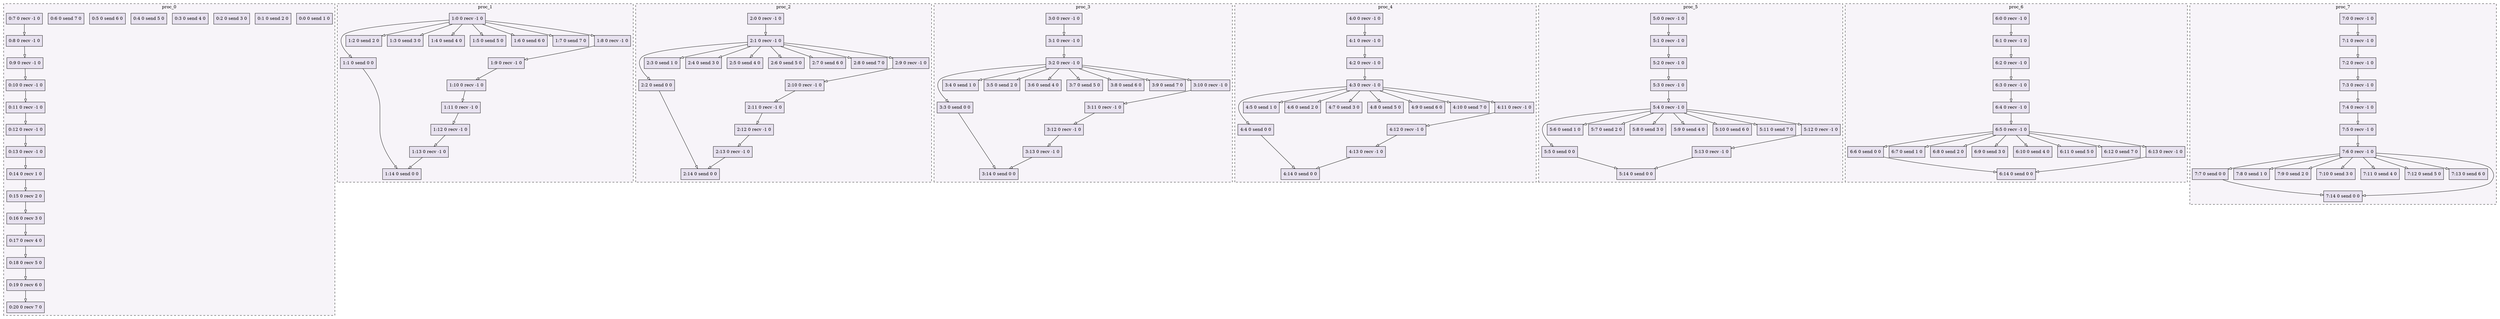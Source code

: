digraph{node[shape=record style=filled colorscheme=purd9 fillcolor=2];subgraph cluster0{style=dashed;colorscheme=purd9;bgcolor=1;edge[arrowhead=empty];label=proc_0;0[label="0:0 0 send 1 0"];1[label="0:1 0 send 2 0"];2[label="0:2 0 send 3 0"];3[label="0:3 0 send 4 0"];4[label="0:4 0 send 5 0"];5[label="0:5 0 send 6 0"];6[label="0:6 0 send 7 0"];7[label="0:7 0 recv -1 0"];8[label="0:8 0 recv -1 0"];9[label="0:9 0 recv -1 0"];10[label="0:10 0 recv -1 0"];11[label="0:11 0 recv -1 0"];12[label="0:12 0 recv -1 0"];13[label="0:13 0 recv -1 0"];14[label="0:14 0 recv 1 0"];15[label="0:15 0 recv 2 0"];16[label="0:16 0 recv 3 0"];17[label="0:17 0 recv 4 0"];18[label="0:18 0 recv 5 0"];19[label="0:19 0 recv 6 0"];20[label="0:20 0 recv 7 0"];7->8;8->9;9->10;10->11;11->12;12->13;13->14;14->15;15->16;16->17;17->18;18->19;19->20;}subgraph cluster1{style=dashed;colorscheme=purd9;bgcolor=1;edge[arrowhead=empty];label=proc_1;21[label="1:0 0 recv -1 0"];22[label="1:1 0 send 0 0"];23[label="1:2 0 send 2 0"];24[label="1:3 0 send 3 0"];25[label="1:4 0 send 4 0"];26[label="1:5 0 send 5 0"];27[label="1:6 0 send 6 0"];28[label="1:7 0 send 7 0"];29[label="1:8 0 recv -1 0"];30[label="1:9 0 recv -1 0"];31[label="1:10 0 recv -1 0"];32[label="1:11 0 recv -1 0"];33[label="1:12 0 recv -1 0"];34[label="1:13 0 recv -1 0"];35[label="1:14 0 send 0 0"];21->22;21->23;21->24;21->25;21->26;21->27;21->28;21->29;29->30;30->31;31->32;32->33;33->34;34->35;22->35;}subgraph cluster2{style=dashed;colorscheme=purd9;bgcolor=1;edge[arrowhead=empty];label=proc_2;36[label="2:0 0 recv -1 0"];37[label="2:1 0 recv -1 0"];38[label="2:2 0 send 0 0"];39[label="2:3 0 send 1 0"];40[label="2:4 0 send 3 0"];41[label="2:5 0 send 4 0"];42[label="2:6 0 send 5 0"];43[label="2:7 0 send 6 0"];44[label="2:8 0 send 7 0"];45[label="2:9 0 recv -1 0"];46[label="2:10 0 recv -1 0"];47[label="2:11 0 recv -1 0"];48[label="2:12 0 recv -1 0"];49[label="2:13 0 recv -1 0"];50[label="2:14 0 send 0 0"];36->37;37->38;37->39;37->40;37->41;37->42;37->43;37->44;37->45;45->46;46->47;47->48;48->49;49->50;38->50;}subgraph cluster3{style=dashed;colorscheme=purd9;bgcolor=1;edge[arrowhead=empty];label=proc_3;51[label="3:0 0 recv -1 0"];52[label="3:1 0 recv -1 0"];53[label="3:2 0 recv -1 0"];54[label="3:3 0 send 0 0"];55[label="3:4 0 send 1 0"];56[label="3:5 0 send 2 0"];57[label="3:6 0 send 4 0"];58[label="3:7 0 send 5 0"];59[label="3:8 0 send 6 0"];60[label="3:9 0 send 7 0"];61[label="3:10 0 recv -1 0"];62[label="3:11 0 recv -1 0"];63[label="3:12 0 recv -1 0"];64[label="3:13 0 recv -1 0"];65[label="3:14 0 send 0 0"];51->52;52->53;53->54;53->55;53->56;53->57;53->58;53->59;53->60;53->61;61->62;62->63;63->64;64->65;54->65;}subgraph cluster4{style=dashed;colorscheme=purd9;bgcolor=1;edge[arrowhead=empty];label=proc_4;66[label="4:0 0 recv -1 0"];67[label="4:1 0 recv -1 0"];68[label="4:2 0 recv -1 0"];69[label="4:3 0 recv -1 0"];70[label="4:4 0 send 0 0"];71[label="4:5 0 send 1 0"];72[label="4:6 0 send 2 0"];73[label="4:7 0 send 3 0"];74[label="4:8 0 send 5 0"];75[label="4:9 0 send 6 0"];76[label="4:10 0 send 7 0"];77[label="4:11 0 recv -1 0"];78[label="4:12 0 recv -1 0"];79[label="4:13 0 recv -1 0"];80[label="4:14 0 send 0 0"];66->67;67->68;68->69;69->70;69->71;69->72;69->73;69->74;69->75;69->76;69->77;77->78;78->79;79->80;70->80;}subgraph cluster5{style=dashed;colorscheme=purd9;bgcolor=1;edge[arrowhead=empty];label=proc_5;81[label="5:0 0 recv -1 0"];82[label="5:1 0 recv -1 0"];83[label="5:2 0 recv -1 0"];84[label="5:3 0 recv -1 0"];85[label="5:4 0 recv -1 0"];86[label="5:5 0 send 0 0"];87[label="5:6 0 send 1 0"];88[label="5:7 0 send 2 0"];89[label="5:8 0 send 3 0"];90[label="5:9 0 send 4 0"];91[label="5:10 0 send 6 0"];92[label="5:11 0 send 7 0"];93[label="5:12 0 recv -1 0"];94[label="5:13 0 recv -1 0"];95[label="5:14 0 send 0 0"];81->82;82->83;83->84;84->85;85->86;85->87;85->88;85->89;85->90;85->91;85->92;85->93;93->94;94->95;86->95;}subgraph cluster6{style=dashed;colorscheme=purd9;bgcolor=1;edge[arrowhead=empty];label=proc_6;96[label="6:0 0 recv -1 0"];97[label="6:1 0 recv -1 0"];98[label="6:2 0 recv -1 0"];99[label="6:3 0 recv -1 0"];100[label="6:4 0 recv -1 0"];101[label="6:5 0 recv -1 0"];102[label="6:6 0 send 0 0"];103[label="6:7 0 send 1 0"];104[label="6:8 0 send 2 0"];105[label="6:9 0 send 3 0"];106[label="6:10 0 send 4 0"];107[label="6:11 0 send 5 0"];108[label="6:12 0 send 7 0"];109[label="6:13 0 recv -1 0"];110[label="6:14 0 send 0 0"];96->97;97->98;98->99;99->100;100->101;101->102;101->103;101->104;101->105;101->106;101->107;101->108;101->109;109->110;102->110;}subgraph cluster7{style=dashed;colorscheme=purd9;bgcolor=1;edge[arrowhead=empty];label=proc_7;111[label="7:0 0 recv -1 0"];112[label="7:1 0 recv -1 0"];113[label="7:2 0 recv -1 0"];114[label="7:3 0 recv -1 0"];115[label="7:4 0 recv -1 0"];116[label="7:5 0 recv -1 0"];117[label="7:6 0 recv -1 0"];118[label="7:7 0 send 0 0"];119[label="7:8 0 send 1 0"];120[label="7:9 0 send 2 0"];121[label="7:10 0 send 3 0"];122[label="7:11 0 send 4 0"];123[label="7:12 0 send 5 0"];124[label="7:13 0 send 6 0"];125[label="7:14 0 send 0 0"];111->112;112->113;113->114;114->115;115->116;116->117;117->118;117->119;117->120;117->121;117->122;117->123;117->124;118->125;117->125;}}